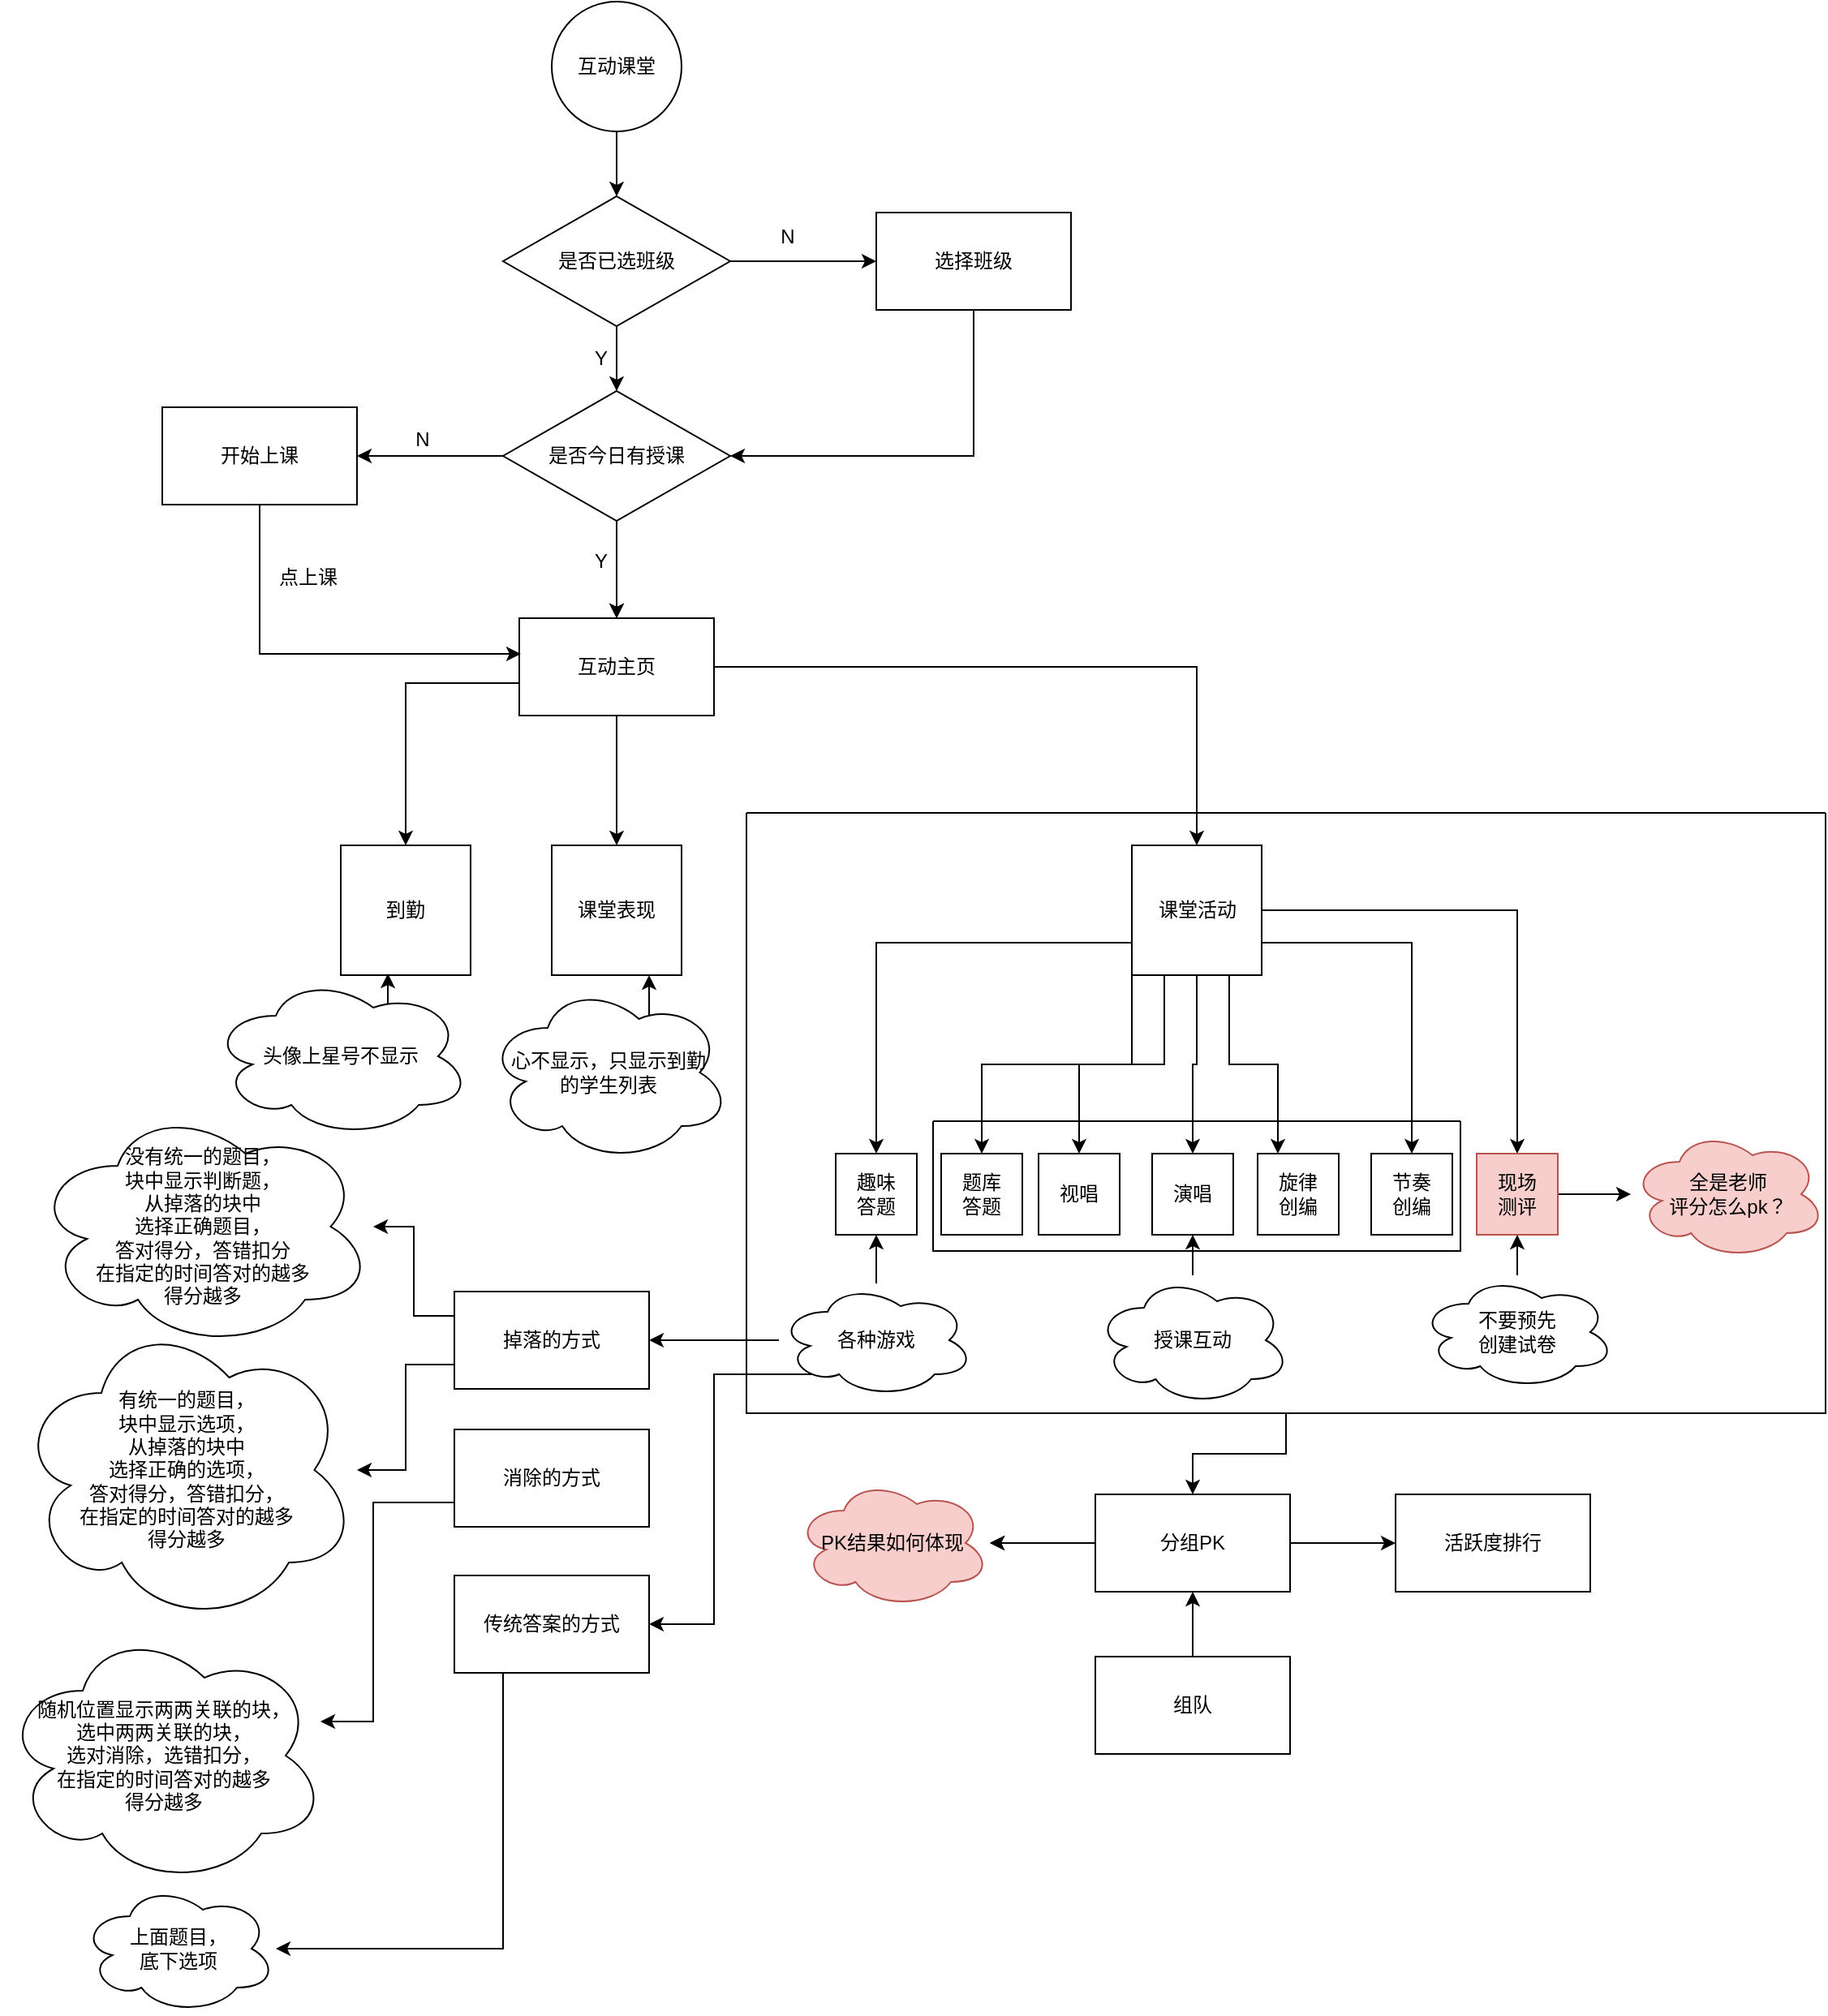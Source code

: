 <mxfile version="20.6.0" type="github">
  <diagram id="C5RBs43oDa-KdzZeNtuy" name="Page-1">
    <mxGraphModel dx="2249" dy="786" grid="1" gridSize="10" guides="1" tooltips="1" connect="1" arrows="1" fold="1" page="1" pageScale="1" pageWidth="827" pageHeight="1169" background="#ffffff" math="0" shadow="0">
      <root>
        <mxCell id="WIyWlLk6GJQsqaUBKTNV-0" />
        <mxCell id="WIyWlLk6GJQsqaUBKTNV-1" parent="WIyWlLk6GJQsqaUBKTNV-0" />
        <mxCell id="D7KvzW-JwfMgH3qvJDAS-5" style="edgeStyle=orthogonalEdgeStyle;rounded=0;orthogonalLoop=1;jettySize=auto;html=1;exitX=0.5;exitY=1;exitDx=0;exitDy=0;entryX=0.5;entryY=0;entryDx=0;entryDy=0;" parent="WIyWlLk6GJQsqaUBKTNV-1" source="D7KvzW-JwfMgH3qvJDAS-2" target="D7KvzW-JwfMgH3qvJDAS-3" edge="1">
          <mxGeometry relative="1" as="geometry" />
        </mxCell>
        <mxCell id="D7KvzW-JwfMgH3qvJDAS-2" value="互动课堂" style="ellipse;whiteSpace=wrap;html=1;aspect=fixed;" parent="WIyWlLk6GJQsqaUBKTNV-1" vertex="1">
          <mxGeometry x="130" y="60" width="80" height="80" as="geometry" />
        </mxCell>
        <mxCell id="D7KvzW-JwfMgH3qvJDAS-6" style="edgeStyle=orthogonalEdgeStyle;rounded=0;orthogonalLoop=1;jettySize=auto;html=1;exitX=0.5;exitY=1;exitDx=0;exitDy=0;entryX=0.5;entryY=0;entryDx=0;entryDy=0;" parent="WIyWlLk6GJQsqaUBKTNV-1" source="D7KvzW-JwfMgH3qvJDAS-3" target="D7KvzW-JwfMgH3qvJDAS-4" edge="1">
          <mxGeometry relative="1" as="geometry" />
        </mxCell>
        <mxCell id="D7KvzW-JwfMgH3qvJDAS-9" value="" style="edgeStyle=orthogonalEdgeStyle;rounded=0;orthogonalLoop=1;jettySize=auto;html=1;" parent="WIyWlLk6GJQsqaUBKTNV-1" source="D7KvzW-JwfMgH3qvJDAS-3" target="D7KvzW-JwfMgH3qvJDAS-8" edge="1">
          <mxGeometry relative="1" as="geometry" />
        </mxCell>
        <mxCell id="D7KvzW-JwfMgH3qvJDAS-3" value="是否已选班级" style="rhombus;whiteSpace=wrap;html=1;" parent="WIyWlLk6GJQsqaUBKTNV-1" vertex="1">
          <mxGeometry x="100" y="180" width="140" height="80" as="geometry" />
        </mxCell>
        <mxCell id="D7KvzW-JwfMgH3qvJDAS-16" value="" style="edgeStyle=orthogonalEdgeStyle;rounded=0;orthogonalLoop=1;jettySize=auto;html=1;" parent="WIyWlLk6GJQsqaUBKTNV-1" source="D7KvzW-JwfMgH3qvJDAS-4" target="D7KvzW-JwfMgH3qvJDAS-15" edge="1">
          <mxGeometry relative="1" as="geometry" />
        </mxCell>
        <mxCell id="D7KvzW-JwfMgH3qvJDAS-18" value="" style="edgeStyle=orthogonalEdgeStyle;rounded=0;orthogonalLoop=1;jettySize=auto;html=1;" parent="WIyWlLk6GJQsqaUBKTNV-1" source="D7KvzW-JwfMgH3qvJDAS-4" target="D7KvzW-JwfMgH3qvJDAS-15" edge="1">
          <mxGeometry relative="1" as="geometry" />
        </mxCell>
        <mxCell id="D7KvzW-JwfMgH3qvJDAS-22" value="" style="edgeStyle=orthogonalEdgeStyle;rounded=0;orthogonalLoop=1;jettySize=auto;html=1;" parent="WIyWlLk6GJQsqaUBKTNV-1" source="D7KvzW-JwfMgH3qvJDAS-4" target="D7KvzW-JwfMgH3qvJDAS-21" edge="1">
          <mxGeometry relative="1" as="geometry" />
        </mxCell>
        <mxCell id="D7KvzW-JwfMgH3qvJDAS-4" value="是否今日有授课" style="rhombus;whiteSpace=wrap;html=1;" parent="WIyWlLk6GJQsqaUBKTNV-1" vertex="1">
          <mxGeometry x="100" y="300" width="140" height="80" as="geometry" />
        </mxCell>
        <mxCell id="D7KvzW-JwfMgH3qvJDAS-7" value="Y" style="text;html=1;align=center;verticalAlign=middle;resizable=0;points=[];autosize=1;strokeColor=none;fillColor=none;" parent="WIyWlLk6GJQsqaUBKTNV-1" vertex="1">
          <mxGeometry x="145" y="265" width="30" height="30" as="geometry" />
        </mxCell>
        <mxCell id="D7KvzW-JwfMgH3qvJDAS-12" style="edgeStyle=orthogonalEdgeStyle;rounded=0;orthogonalLoop=1;jettySize=auto;html=1;exitX=0.5;exitY=1;exitDx=0;exitDy=0;entryX=1;entryY=0.5;entryDx=0;entryDy=0;" parent="WIyWlLk6GJQsqaUBKTNV-1" source="D7KvzW-JwfMgH3qvJDAS-8" target="D7KvzW-JwfMgH3qvJDAS-4" edge="1">
          <mxGeometry relative="1" as="geometry" />
        </mxCell>
        <mxCell id="D7KvzW-JwfMgH3qvJDAS-8" value="选择班级" style="whiteSpace=wrap;html=1;" parent="WIyWlLk6GJQsqaUBKTNV-1" vertex="1">
          <mxGeometry x="330" y="190" width="120" height="60" as="geometry" />
        </mxCell>
        <mxCell id="D7KvzW-JwfMgH3qvJDAS-76" style="edgeStyle=orthogonalEdgeStyle;rounded=0;orthogonalLoop=1;jettySize=auto;html=1;entryX=0.5;entryY=0;entryDx=0;entryDy=0;" parent="WIyWlLk6GJQsqaUBKTNV-1" source="D7KvzW-JwfMgH3qvJDAS-15" target="D7KvzW-JwfMgH3qvJDAS-32" edge="1">
          <mxGeometry relative="1" as="geometry" />
        </mxCell>
        <mxCell id="D7KvzW-JwfMgH3qvJDAS-15" value="互动主页" style="whiteSpace=wrap;html=1;" parent="WIyWlLk6GJQsqaUBKTNV-1" vertex="1">
          <mxGeometry x="110" y="440" width="120" height="60" as="geometry" />
        </mxCell>
        <mxCell id="D7KvzW-JwfMgH3qvJDAS-19" value="Y" style="text;html=1;align=center;verticalAlign=middle;resizable=0;points=[];autosize=1;strokeColor=none;fillColor=none;" parent="WIyWlLk6GJQsqaUBKTNV-1" vertex="1">
          <mxGeometry x="145" y="390" width="30" height="30" as="geometry" />
        </mxCell>
        <mxCell id="D7KvzW-JwfMgH3qvJDAS-20" value="N" style="text;html=1;align=center;verticalAlign=middle;resizable=0;points=[];autosize=1;strokeColor=none;fillColor=none;" parent="WIyWlLk6GJQsqaUBKTNV-1" vertex="1">
          <mxGeometry x="260" y="190" width="30" height="30" as="geometry" />
        </mxCell>
        <mxCell id="D7KvzW-JwfMgH3qvJDAS-65" style="edgeStyle=orthogonalEdgeStyle;rounded=0;orthogonalLoop=1;jettySize=auto;html=1;exitX=0.5;exitY=1;exitDx=0;exitDy=0;entryX=0.008;entryY=0.367;entryDx=0;entryDy=0;entryPerimeter=0;" parent="WIyWlLk6GJQsqaUBKTNV-1" source="D7KvzW-JwfMgH3qvJDAS-21" target="D7KvzW-JwfMgH3qvJDAS-15" edge="1">
          <mxGeometry relative="1" as="geometry" />
        </mxCell>
        <mxCell id="D7KvzW-JwfMgH3qvJDAS-21" value="开始上课" style="whiteSpace=wrap;html=1;" parent="WIyWlLk6GJQsqaUBKTNV-1" vertex="1">
          <mxGeometry x="-110" y="310" width="120" height="60" as="geometry" />
        </mxCell>
        <mxCell id="D7KvzW-JwfMgH3qvJDAS-23" value="N" style="text;html=1;align=center;verticalAlign=middle;resizable=0;points=[];autosize=1;strokeColor=none;fillColor=none;" parent="WIyWlLk6GJQsqaUBKTNV-1" vertex="1">
          <mxGeometry x="35" y="315" width="30" height="30" as="geometry" />
        </mxCell>
        <mxCell id="D7KvzW-JwfMgH3qvJDAS-26" style="edgeStyle=orthogonalEdgeStyle;rounded=0;orthogonalLoop=1;jettySize=auto;html=1;exitX=0.5;exitY=1;exitDx=0;exitDy=0;entryX=0.5;entryY=0;entryDx=0;entryDy=0;" parent="WIyWlLk6GJQsqaUBKTNV-1" source="D7KvzW-JwfMgH3qvJDAS-15" target="D7KvzW-JwfMgH3qvJDAS-31" edge="1">
          <mxGeometry relative="1" as="geometry">
            <mxPoint x="170" y="610" as="sourcePoint" />
          </mxGeometry>
        </mxCell>
        <mxCell id="D7KvzW-JwfMgH3qvJDAS-27" style="edgeStyle=orthogonalEdgeStyle;rounded=0;orthogonalLoop=1;jettySize=auto;html=1;entryX=0.5;entryY=0;entryDx=0;entryDy=0;exitX=0;exitY=0.75;exitDx=0;exitDy=0;" parent="WIyWlLk6GJQsqaUBKTNV-1" source="D7KvzW-JwfMgH3qvJDAS-15" target="D7KvzW-JwfMgH3qvJDAS-30" edge="1">
          <mxGeometry relative="1" as="geometry">
            <mxPoint x="141.716" y="598.284" as="sourcePoint" />
            <Array as="points">
              <mxPoint x="110" y="480" />
              <mxPoint x="40" y="480" />
            </Array>
          </mxGeometry>
        </mxCell>
        <mxCell id="D7KvzW-JwfMgH3qvJDAS-30" value="到勤" style="whiteSpace=wrap;html=1;aspect=fixed;" parent="WIyWlLk6GJQsqaUBKTNV-1" vertex="1">
          <mxGeometry y="580" width="80" height="80" as="geometry" />
        </mxCell>
        <mxCell id="D7KvzW-JwfMgH3qvJDAS-31" value="课堂表现" style="whiteSpace=wrap;html=1;aspect=fixed;" parent="WIyWlLk6GJQsqaUBKTNV-1" vertex="1">
          <mxGeometry x="130" y="580" width="80" height="80" as="geometry" />
        </mxCell>
        <mxCell id="D7KvzW-JwfMgH3qvJDAS-46" style="edgeStyle=orthogonalEdgeStyle;rounded=0;orthogonalLoop=1;jettySize=auto;html=1;exitX=0;exitY=0.75;exitDx=0;exitDy=0;entryX=0.5;entryY=0;entryDx=0;entryDy=0;" parent="WIyWlLk6GJQsqaUBKTNV-1" source="D7KvzW-JwfMgH3qvJDAS-32" target="D7KvzW-JwfMgH3qvJDAS-35" edge="1">
          <mxGeometry relative="1" as="geometry" />
        </mxCell>
        <mxCell id="D7KvzW-JwfMgH3qvJDAS-47" style="edgeStyle=orthogonalEdgeStyle;rounded=0;orthogonalLoop=1;jettySize=auto;html=1;exitX=0;exitY=1;exitDx=0;exitDy=0;entryX=0.5;entryY=0;entryDx=0;entryDy=0;" parent="WIyWlLk6GJQsqaUBKTNV-1" source="D7KvzW-JwfMgH3qvJDAS-32" target="D7KvzW-JwfMgH3qvJDAS-41" edge="1">
          <mxGeometry relative="1" as="geometry" />
        </mxCell>
        <mxCell id="D7KvzW-JwfMgH3qvJDAS-52" style="edgeStyle=orthogonalEdgeStyle;rounded=0;orthogonalLoop=1;jettySize=auto;html=1;exitX=0.75;exitY=1;exitDx=0;exitDy=0;entryX=0.25;entryY=0;entryDx=0;entryDy=0;" parent="WIyWlLk6GJQsqaUBKTNV-1" source="D7KvzW-JwfMgH3qvJDAS-32" target="D7KvzW-JwfMgH3qvJDAS-38" edge="1">
          <mxGeometry relative="1" as="geometry" />
        </mxCell>
        <mxCell id="D7KvzW-JwfMgH3qvJDAS-53" style="edgeStyle=orthogonalEdgeStyle;rounded=0;orthogonalLoop=1;jettySize=auto;html=1;exitX=1;exitY=0.75;exitDx=0;exitDy=0;entryX=0.5;entryY=0;entryDx=0;entryDy=0;" parent="WIyWlLk6GJQsqaUBKTNV-1" source="D7KvzW-JwfMgH3qvJDAS-32" target="D7KvzW-JwfMgH3qvJDAS-39" edge="1">
          <mxGeometry relative="1" as="geometry" />
        </mxCell>
        <mxCell id="D7KvzW-JwfMgH3qvJDAS-54" style="edgeStyle=orthogonalEdgeStyle;rounded=0;orthogonalLoop=1;jettySize=auto;html=1;exitX=1;exitY=0.5;exitDx=0;exitDy=0;entryX=0.5;entryY=0;entryDx=0;entryDy=0;" parent="WIyWlLk6GJQsqaUBKTNV-1" source="D7KvzW-JwfMgH3qvJDAS-32" target="D7KvzW-JwfMgH3qvJDAS-40" edge="1">
          <mxGeometry relative="1" as="geometry" />
        </mxCell>
        <mxCell id="D7KvzW-JwfMgH3qvJDAS-84" style="edgeStyle=orthogonalEdgeStyle;rounded=0;orthogonalLoop=1;jettySize=auto;html=1;exitX=0.25;exitY=1;exitDx=0;exitDy=0;entryX=0.5;entryY=0;entryDx=0;entryDy=0;" parent="WIyWlLk6GJQsqaUBKTNV-1" source="D7KvzW-JwfMgH3qvJDAS-32" target="D7KvzW-JwfMgH3qvJDAS-36" edge="1">
          <mxGeometry relative="1" as="geometry" />
        </mxCell>
        <mxCell id="D7KvzW-JwfMgH3qvJDAS-86" style="edgeStyle=orthogonalEdgeStyle;rounded=0;orthogonalLoop=1;jettySize=auto;html=1;exitX=0.5;exitY=1;exitDx=0;exitDy=0;" parent="WIyWlLk6GJQsqaUBKTNV-1" source="D7KvzW-JwfMgH3qvJDAS-32" target="D7KvzW-JwfMgH3qvJDAS-37" edge="1">
          <mxGeometry relative="1" as="geometry" />
        </mxCell>
        <mxCell id="D7KvzW-JwfMgH3qvJDAS-32" value="课堂活动" style="whiteSpace=wrap;html=1;aspect=fixed;" parent="WIyWlLk6GJQsqaUBKTNV-1" vertex="1">
          <mxGeometry x="487.5" y="580" width="80" height="80" as="geometry" />
        </mxCell>
        <mxCell id="D7KvzW-JwfMgH3qvJDAS-62" style="edgeStyle=orthogonalEdgeStyle;rounded=0;orthogonalLoop=1;jettySize=auto;html=1;exitX=0.625;exitY=0.2;exitDx=0;exitDy=0;exitPerimeter=0;entryX=0.363;entryY=0.988;entryDx=0;entryDy=0;entryPerimeter=0;" parent="WIyWlLk6GJQsqaUBKTNV-1" source="D7KvzW-JwfMgH3qvJDAS-33" target="D7KvzW-JwfMgH3qvJDAS-30" edge="1">
          <mxGeometry relative="1" as="geometry" />
        </mxCell>
        <mxCell id="D7KvzW-JwfMgH3qvJDAS-33" value="头像上星号不显示" style="ellipse;shape=cloud;whiteSpace=wrap;html=1;" parent="WIyWlLk6GJQsqaUBKTNV-1" vertex="1">
          <mxGeometry x="-80" y="660" width="160" height="100" as="geometry" />
        </mxCell>
        <mxCell id="D7KvzW-JwfMgH3qvJDAS-63" style="edgeStyle=orthogonalEdgeStyle;rounded=0;orthogonalLoop=1;jettySize=auto;html=1;exitX=0.625;exitY=0.2;exitDx=0;exitDy=0;exitPerimeter=0;entryX=0.75;entryY=1;entryDx=0;entryDy=0;" parent="WIyWlLk6GJQsqaUBKTNV-1" source="D7KvzW-JwfMgH3qvJDAS-34" target="D7KvzW-JwfMgH3qvJDAS-31" edge="1">
          <mxGeometry relative="1" as="geometry" />
        </mxCell>
        <mxCell id="D7KvzW-JwfMgH3qvJDAS-34" value="心不显示，只显示到勤&lt;br&gt;的学生列表" style="ellipse;shape=cloud;whiteSpace=wrap;html=1;" parent="WIyWlLk6GJQsqaUBKTNV-1" vertex="1">
          <mxGeometry x="90" y="665" width="150" height="110" as="geometry" />
        </mxCell>
        <mxCell id="D7KvzW-JwfMgH3qvJDAS-35" value="趣味&lt;br&gt;答题" style="whiteSpace=wrap;html=1;aspect=fixed;" parent="WIyWlLk6GJQsqaUBKTNV-1" vertex="1">
          <mxGeometry x="305" y="770" width="50" height="50" as="geometry" />
        </mxCell>
        <mxCell id="D7KvzW-JwfMgH3qvJDAS-36" value="视唱" style="whiteSpace=wrap;html=1;aspect=fixed;" parent="WIyWlLk6GJQsqaUBKTNV-1" vertex="1">
          <mxGeometry x="430" y="770" width="50" height="50" as="geometry" />
        </mxCell>
        <mxCell id="D7KvzW-JwfMgH3qvJDAS-37" value="演唱" style="whiteSpace=wrap;html=1;aspect=fixed;" parent="WIyWlLk6GJQsqaUBKTNV-1" vertex="1">
          <mxGeometry x="500" y="770" width="50" height="50" as="geometry" />
        </mxCell>
        <mxCell id="D7KvzW-JwfMgH3qvJDAS-38" value="旋律&lt;br&gt;创编" style="whiteSpace=wrap;html=1;aspect=fixed;" parent="WIyWlLk6GJQsqaUBKTNV-1" vertex="1">
          <mxGeometry x="565" y="770" width="50" height="50" as="geometry" />
        </mxCell>
        <mxCell id="D7KvzW-JwfMgH3qvJDAS-39" value="节奏&lt;br&gt;创编" style="whiteSpace=wrap;html=1;aspect=fixed;" parent="WIyWlLk6GJQsqaUBKTNV-1" vertex="1">
          <mxGeometry x="635" y="770" width="50" height="50" as="geometry" />
        </mxCell>
        <mxCell id="D7KvzW-JwfMgH3qvJDAS-98" value="" style="edgeStyle=orthogonalEdgeStyle;rounded=0;orthogonalLoop=1;jettySize=auto;html=1;" parent="WIyWlLk6GJQsqaUBKTNV-1" source="D7KvzW-JwfMgH3qvJDAS-40" target="D7KvzW-JwfMgH3qvJDAS-97" edge="1">
          <mxGeometry relative="1" as="geometry" />
        </mxCell>
        <mxCell id="D7KvzW-JwfMgH3qvJDAS-40" value="现场&lt;br&gt;测评" style="whiteSpace=wrap;html=1;aspect=fixed;fillColor=#f8cecc;strokeColor=#b85450;" parent="WIyWlLk6GJQsqaUBKTNV-1" vertex="1">
          <mxGeometry x="700" y="770" width="50" height="50" as="geometry" />
        </mxCell>
        <mxCell id="D7KvzW-JwfMgH3qvJDAS-41" value="题库&lt;br&gt;答题" style="whiteSpace=wrap;html=1;aspect=fixed;" parent="WIyWlLk6GJQsqaUBKTNV-1" vertex="1">
          <mxGeometry x="370" y="770" width="50" height="50" as="geometry" />
        </mxCell>
        <mxCell id="D7KvzW-JwfMgH3qvJDAS-55" value="" style="swimlane;startSize=0;movable=0;resizable=0;rotatable=0;deletable=0;editable=0;connectable=0;" parent="WIyWlLk6GJQsqaUBKTNV-1" vertex="1">
          <mxGeometry x="365" y="750" width="325" height="80" as="geometry">
            <mxRectangle x="365" y="760" width="50" height="40" as="alternateBounds" />
          </mxGeometry>
        </mxCell>
        <mxCell id="D7KvzW-JwfMgH3qvJDAS-59" value="" style="edgeStyle=orthogonalEdgeStyle;rounded=0;orthogonalLoop=1;jettySize=auto;html=1;" parent="WIyWlLk6GJQsqaUBKTNV-1" source="D7KvzW-JwfMgH3qvJDAS-58" target="D7KvzW-JwfMgH3qvJDAS-37" edge="1">
          <mxGeometry relative="1" as="geometry" />
        </mxCell>
        <mxCell id="D7KvzW-JwfMgH3qvJDAS-58" value="授课互动" style="ellipse;shape=cloud;whiteSpace=wrap;html=1;" parent="WIyWlLk6GJQsqaUBKTNV-1" vertex="1">
          <mxGeometry x="465" y="845" width="120" height="80" as="geometry" />
        </mxCell>
        <mxCell id="D7KvzW-JwfMgH3qvJDAS-67" value="" style="edgeStyle=orthogonalEdgeStyle;rounded=0;orthogonalLoop=1;jettySize=auto;html=1;" parent="WIyWlLk6GJQsqaUBKTNV-1" source="D7KvzW-JwfMgH3qvJDAS-64" target="D7KvzW-JwfMgH3qvJDAS-40" edge="1">
          <mxGeometry relative="1" as="geometry" />
        </mxCell>
        <mxCell id="D7KvzW-JwfMgH3qvJDAS-64" value="不要预先&lt;br&gt;创建试卷" style="ellipse;shape=cloud;whiteSpace=wrap;html=1;" parent="WIyWlLk6GJQsqaUBKTNV-1" vertex="1">
          <mxGeometry x="665" y="845" width="120" height="70" as="geometry" />
        </mxCell>
        <mxCell id="D7KvzW-JwfMgH3qvJDAS-70" value="" style="edgeStyle=orthogonalEdgeStyle;rounded=0;orthogonalLoop=1;jettySize=auto;html=1;" parent="WIyWlLk6GJQsqaUBKTNV-1" source="D7KvzW-JwfMgH3qvJDAS-68" target="D7KvzW-JwfMgH3qvJDAS-35" edge="1">
          <mxGeometry relative="1" as="geometry" />
        </mxCell>
        <mxCell id="jYpraWL_3tG5w02lIEhH-11" style="edgeStyle=orthogonalEdgeStyle;rounded=0;orthogonalLoop=1;jettySize=auto;html=1;exitX=0.31;exitY=0.8;exitDx=0;exitDy=0;exitPerimeter=0;entryX=1;entryY=0.5;entryDx=0;entryDy=0;" edge="1" parent="WIyWlLk6GJQsqaUBKTNV-1" source="D7KvzW-JwfMgH3qvJDAS-68" target="jYpraWL_3tG5w02lIEhH-10">
          <mxGeometry relative="1" as="geometry" />
        </mxCell>
        <mxCell id="jYpraWL_3tG5w02lIEhH-13" value="" style="edgeStyle=orthogonalEdgeStyle;rounded=0;orthogonalLoop=1;jettySize=auto;html=1;" edge="1" parent="WIyWlLk6GJQsqaUBKTNV-1" source="D7KvzW-JwfMgH3qvJDAS-68" target="jYpraWL_3tG5w02lIEhH-12">
          <mxGeometry relative="1" as="geometry" />
        </mxCell>
        <mxCell id="D7KvzW-JwfMgH3qvJDAS-68" value="各种游戏" style="ellipse;shape=cloud;whiteSpace=wrap;html=1;" parent="WIyWlLk6GJQsqaUBKTNV-1" vertex="1">
          <mxGeometry x="270" y="850" width="120" height="70" as="geometry" />
        </mxCell>
        <mxCell id="D7KvzW-JwfMgH3qvJDAS-78" value="" style="edgeStyle=orthogonalEdgeStyle;rounded=0;orthogonalLoop=1;jettySize=auto;html=1;" parent="WIyWlLk6GJQsqaUBKTNV-1" source="D7KvzW-JwfMgH3qvJDAS-72" target="D7KvzW-JwfMgH3qvJDAS-77" edge="1">
          <mxGeometry relative="1" as="geometry" />
        </mxCell>
        <mxCell id="jYpraWL_3tG5w02lIEhH-2" value="" style="edgeStyle=orthogonalEdgeStyle;rounded=0;orthogonalLoop=1;jettySize=auto;html=1;" edge="1" parent="WIyWlLk6GJQsqaUBKTNV-1" source="D7KvzW-JwfMgH3qvJDAS-72" target="jYpraWL_3tG5w02lIEhH-0">
          <mxGeometry relative="1" as="geometry" />
        </mxCell>
        <mxCell id="jYpraWL_3tG5w02lIEhH-5" value="" style="edgeStyle=orthogonalEdgeStyle;rounded=0;orthogonalLoop=1;jettySize=auto;html=1;" edge="1" parent="WIyWlLk6GJQsqaUBKTNV-1" source="D7KvzW-JwfMgH3qvJDAS-72" target="jYpraWL_3tG5w02lIEhH-0">
          <mxGeometry relative="1" as="geometry" />
        </mxCell>
        <mxCell id="D7KvzW-JwfMgH3qvJDAS-72" value="分组PK" style="whiteSpace=wrap;html=1;" parent="WIyWlLk6GJQsqaUBKTNV-1" vertex="1">
          <mxGeometry x="465" y="980" width="120" height="60" as="geometry" />
        </mxCell>
        <mxCell id="D7KvzW-JwfMgH3qvJDAS-77" value="活跃度排行" style="whiteSpace=wrap;html=1;" parent="WIyWlLk6GJQsqaUBKTNV-1" vertex="1">
          <mxGeometry x="650" y="980" width="120" height="60" as="geometry" />
        </mxCell>
        <mxCell id="D7KvzW-JwfMgH3qvJDAS-81" style="edgeStyle=orthogonalEdgeStyle;rounded=0;orthogonalLoop=1;jettySize=auto;html=1;exitX=0.5;exitY=0;exitDx=0;exitDy=0;entryX=0.5;entryY=1;entryDx=0;entryDy=0;" parent="WIyWlLk6GJQsqaUBKTNV-1" source="D7KvzW-JwfMgH3qvJDAS-79" target="D7KvzW-JwfMgH3qvJDAS-72" edge="1">
          <mxGeometry relative="1" as="geometry" />
        </mxCell>
        <mxCell id="D7KvzW-JwfMgH3qvJDAS-79" value="组队" style="whiteSpace=wrap;html=1;" parent="WIyWlLk6GJQsqaUBKTNV-1" vertex="1">
          <mxGeometry x="465" y="1080" width="120" height="60" as="geometry" />
        </mxCell>
        <mxCell id="D7KvzW-JwfMgH3qvJDAS-96" style="edgeStyle=orthogonalEdgeStyle;rounded=0;orthogonalLoop=1;jettySize=auto;html=1;exitX=0.5;exitY=1;exitDx=0;exitDy=0;" parent="WIyWlLk6GJQsqaUBKTNV-1" source="D7KvzW-JwfMgH3qvJDAS-90" target="D7KvzW-JwfMgH3qvJDAS-72" edge="1">
          <mxGeometry relative="1" as="geometry" />
        </mxCell>
        <mxCell id="D7KvzW-JwfMgH3qvJDAS-90" value="" style="swimlane;startSize=0;movable=0;resizable=0;rotatable=0;deletable=0;editable=0;connectable=0;" parent="WIyWlLk6GJQsqaUBKTNV-1" vertex="1">
          <mxGeometry x="250" y="560" width="665" height="370" as="geometry">
            <mxRectangle x="250" y="560" width="50" height="40" as="alternateBounds" />
          </mxGeometry>
        </mxCell>
        <mxCell id="D7KvzW-JwfMgH3qvJDAS-97" value="全是老师&lt;br&gt;评分怎么pk？" style="ellipse;shape=cloud;whiteSpace=wrap;html=1;fillColor=#f8cecc;strokeColor=#b85450;" parent="D7KvzW-JwfMgH3qvJDAS-90" vertex="1">
          <mxGeometry x="545" y="195" width="120" height="80" as="geometry" />
        </mxCell>
        <mxCell id="jYpraWL_3tG5w02lIEhH-0" value="PK结果如何体现" style="ellipse;shape=cloud;whiteSpace=wrap;html=1;fillColor=#f8cecc;strokeColor=#b85450;" vertex="1" parent="WIyWlLk6GJQsqaUBKTNV-1">
          <mxGeometry x="280" y="970" width="120" height="80" as="geometry" />
        </mxCell>
        <mxCell id="jYpraWL_3tG5w02lIEhH-4" value="点上课" style="text;html=1;strokeColor=none;fillColor=none;align=center;verticalAlign=middle;whiteSpace=wrap;rounded=0;" vertex="1" parent="WIyWlLk6GJQsqaUBKTNV-1">
          <mxGeometry x="-50" y="400" width="60" height="30" as="geometry" />
        </mxCell>
        <mxCell id="jYpraWL_3tG5w02lIEhH-21" style="edgeStyle=orthogonalEdgeStyle;rounded=0;orthogonalLoop=1;jettySize=auto;html=1;exitX=0.25;exitY=1;exitDx=0;exitDy=0;" edge="1" parent="WIyWlLk6GJQsqaUBKTNV-1" source="jYpraWL_3tG5w02lIEhH-10" target="jYpraWL_3tG5w02lIEhH-20">
          <mxGeometry relative="1" as="geometry">
            <Array as="points">
              <mxPoint x="100" y="1260" />
            </Array>
          </mxGeometry>
        </mxCell>
        <mxCell id="jYpraWL_3tG5w02lIEhH-10" value="传统答案的方式" style="whiteSpace=wrap;html=1;" vertex="1" parent="WIyWlLk6GJQsqaUBKTNV-1">
          <mxGeometry x="70" y="1030" width="120" height="60" as="geometry" />
        </mxCell>
        <mxCell id="jYpraWL_3tG5w02lIEhH-15" style="edgeStyle=orthogonalEdgeStyle;rounded=0;orthogonalLoop=1;jettySize=auto;html=1;exitX=0;exitY=0.25;exitDx=0;exitDy=0;" edge="1" parent="WIyWlLk6GJQsqaUBKTNV-1" source="jYpraWL_3tG5w02lIEhH-12" target="jYpraWL_3tG5w02lIEhH-14">
          <mxGeometry relative="1" as="geometry" />
        </mxCell>
        <mxCell id="jYpraWL_3tG5w02lIEhH-19" style="edgeStyle=orthogonalEdgeStyle;rounded=0;orthogonalLoop=1;jettySize=auto;html=1;exitX=0;exitY=0.75;exitDx=0;exitDy=0;" edge="1" parent="WIyWlLk6GJQsqaUBKTNV-1" source="jYpraWL_3tG5w02lIEhH-12" target="jYpraWL_3tG5w02lIEhH-17">
          <mxGeometry relative="1" as="geometry">
            <mxPoint x="10" y="920" as="targetPoint" />
          </mxGeometry>
        </mxCell>
        <mxCell id="jYpraWL_3tG5w02lIEhH-12" value="掉落的方式" style="whiteSpace=wrap;html=1;" vertex="1" parent="WIyWlLk6GJQsqaUBKTNV-1">
          <mxGeometry x="70" y="855" width="120" height="60" as="geometry" />
        </mxCell>
        <mxCell id="jYpraWL_3tG5w02lIEhH-14" value="没有统一的题目，&lt;br&gt;块中显示判断题，&lt;br&gt;从掉落的块中&lt;br&gt;选择正确题目，&lt;br&gt;答对得分，答错扣分&lt;br&gt;在指定的时间答对的越多&lt;br&gt;得分越多" style="ellipse;shape=cloud;whiteSpace=wrap;html=1;" vertex="1" parent="WIyWlLk6GJQsqaUBKTNV-1">
          <mxGeometry x="-190" y="740" width="210" height="150" as="geometry" />
        </mxCell>
        <mxCell id="jYpraWL_3tG5w02lIEhH-17" value="有统一的题目，&lt;br&gt;块中显示选项，&lt;br&gt;从掉落的块中&lt;br&gt;选择正确的选项，&lt;br&gt;答对得分，答错扣分，&lt;br&gt;在指定的时间答对的越多&lt;br&gt;得分越多" style="ellipse;shape=cloud;whiteSpace=wrap;html=1;" vertex="1" parent="WIyWlLk6GJQsqaUBKTNV-1">
          <mxGeometry x="-200" y="870" width="210" height="190" as="geometry" />
        </mxCell>
        <mxCell id="jYpraWL_3tG5w02lIEhH-20" value="上面题目，&lt;br&gt;底下选项" style="ellipse;shape=cloud;whiteSpace=wrap;html=1;" vertex="1" parent="WIyWlLk6GJQsqaUBKTNV-1">
          <mxGeometry x="-160" y="1220" width="120" height="80" as="geometry" />
        </mxCell>
        <mxCell id="jYpraWL_3tG5w02lIEhH-24" style="edgeStyle=orthogonalEdgeStyle;rounded=0;orthogonalLoop=1;jettySize=auto;html=1;exitX=0;exitY=0.75;exitDx=0;exitDy=0;" edge="1" parent="WIyWlLk6GJQsqaUBKTNV-1" source="jYpraWL_3tG5w02lIEhH-22" target="jYpraWL_3tG5w02lIEhH-23">
          <mxGeometry relative="1" as="geometry">
            <Array as="points">
              <mxPoint x="20" y="985" />
              <mxPoint x="20" y="1120" />
            </Array>
          </mxGeometry>
        </mxCell>
        <mxCell id="jYpraWL_3tG5w02lIEhH-22" value="消除的方式" style="whiteSpace=wrap;html=1;" vertex="1" parent="WIyWlLk6GJQsqaUBKTNV-1">
          <mxGeometry x="70" y="940" width="120" height="60" as="geometry" />
        </mxCell>
        <mxCell id="jYpraWL_3tG5w02lIEhH-23" value="随机位置显示两两关联的块，&lt;br&gt;选中两两关联的块，&lt;br&gt;选对消除，选错扣分，&lt;br&gt;在指定的时间答对的越多&lt;br&gt;得分越多" style="ellipse;shape=cloud;whiteSpace=wrap;html=1;" vertex="1" parent="WIyWlLk6GJQsqaUBKTNV-1">
          <mxGeometry x="-209" y="1061" width="200" height="160" as="geometry" />
        </mxCell>
      </root>
    </mxGraphModel>
  </diagram>
</mxfile>

